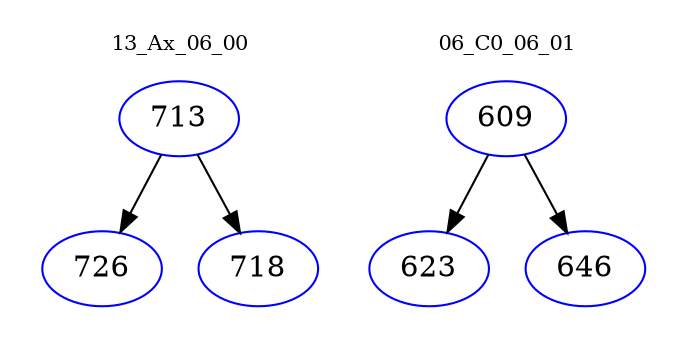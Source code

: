 digraph{
subgraph cluster_0 {
color = white
label = "13_Ax_06_00";
fontsize=10;
T0_713 [label="713", color="blue"]
T0_713 -> T0_726 [color="black"]
T0_726 [label="726", color="blue"]
T0_713 -> T0_718 [color="black"]
T0_718 [label="718", color="blue"]
}
subgraph cluster_1 {
color = white
label = "06_C0_06_01";
fontsize=10;
T1_609 [label="609", color="blue"]
T1_609 -> T1_623 [color="black"]
T1_623 [label="623", color="blue"]
T1_609 -> T1_646 [color="black"]
T1_646 [label="646", color="blue"]
}
}
